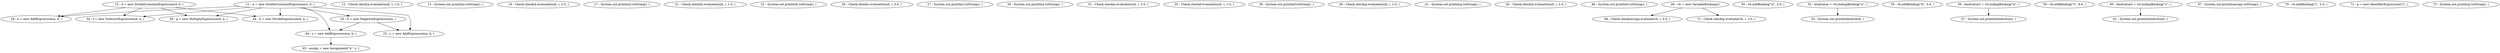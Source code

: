 digraph G {
"11 : a = new DoubleConstantExpression(1.0, )"
"11 : a = new DoubleConstantExpression(1.0, )" -> "34 : f = new SubtractExpression(d, a, )"
"11 : a = new DoubleConstantExpression(1.0, )" -> "39 : g = new MultiplyExpression(d, a, )"
"11 : a = new DoubleConstantExpression(1.0, )" -> "44 : h = new DivideExpression(d, a, )"
"11 : a = new DoubleConstantExpression(1.0, )" -> "20 : b = new NegationExpression(a, )"
"11 : a = new DoubleConstantExpression(1.0, )" -> "29 : e = new AddExpression(a, d, )"
"11 : a = new DoubleConstantExpression(1.0, )" -> "25 : c = new AddExpression(a, b, )"
"11 : a = new DoubleConstantExpression(1.0, )" -> "64 : z = new AddExpression(a, b, )"
"12 : Check.check(a.evaluate(null, ), 1.0, )"
"13 : System.out.println(a.toString(), )"
"15 : d = new DoubleConstantExpression(2.0, )"
"15 : d = new DoubleConstantExpression(2.0, )" -> "34 : f = new SubtractExpression(d, a, )"
"15 : d = new DoubleConstantExpression(2.0, )" -> "39 : g = new MultiplyExpression(d, a, )"
"15 : d = new DoubleConstantExpression(2.0, )" -> "44 : h = new DivideExpression(d, a, )"
"15 : d = new DoubleConstantExpression(2.0, )" -> "29 : e = new AddExpression(a, d, )"
"16 : Check.check(d.evaluate(null, ), 2.0, )"
"17 : System.out.println(d.toString(), )"
"20 : b = new NegationExpression(a, )"
"20 : b = new NegationExpression(a, )" -> "25 : c = new AddExpression(a, b, )"
"20 : b = new NegationExpression(a, )" -> "64 : z = new AddExpression(a, b, )"
"21 : Check.check(b.evaluate(null, ), 1.0, )"
"22 : System.out.println(b.toString(), )"
"25 : c = new AddExpression(a, b, )"
"26 : Check.check(c.evaluate(null, ), 0.0, )"
"27 : System.out.println(c.toString(), )"
"29 : e = new AddExpression(a, d, )"
"30 : System.out.println(e.toString(), )"
"31 : Check.check(e.evaluate(null, ), 3.0, )"
"34 : f = new SubtractExpression(d, a, )"
"35 : Check.check(f.evaluate(null, ), 1.0, )"
"36 : System.out.println(f.toString(), )"
"39 : g = new MultiplyExpression(d, a, )"
"40 : Check.check(g.evaluate(null, ), 2.0, )"
"41 : System.out.println(g.toString(), )"
"44 : h = new DivideExpression(d, a, )"
"45 : Check.check(h.evaluate(null, ), 2.0, )"
"46 : System.out.println(h.toString(), )"
"49 : vb = new VariableBindings()"
"49 : vb = new VariableBindings()" -> "66 : Check.check(assign.evaluate(vb, ), 0.0, )"
"49 : vb = new VariableBindings()" -> "72 : Check.check(p.evaluate(vb, ), 2.0, )"
"50 : vb.addBinding(\"a\", 2.0, )"
"52 : bindvalue = vb.lookupBinding(\"a\", )"
"52 : bindvalue = vb.lookupBinding(\"a\", )" -> "53 : System.out.println(bindvalue, )"
"53 : System.out.println(bindvalue, )"
"55 : vb.addBinding(\"b\", 5.0, )"
"56 : bindvalue2 = vb.lookupBinding(\"b\", )"
"56 : bindvalue2 = vb.lookupBinding(\"b\", )" -> "57 : System.out.println(bindvalue2, )"
"57 : System.out.println(bindvalue2, )"
"59 : vb.addBinding(\"c\", 6.0, )"
"60 : bindvalue3 = vb.lookupBinding(\"c\", )"
"60 : bindvalue3 = vb.lookupBinding(\"c\", )" -> "61 : System.out.println(bindvalue3, )"
"61 : System.out.println(bindvalue3, )"
"64 : z = new AddExpression(a, b, )"
"64 : z = new AddExpression(a, b, )" -> "65 : assign = new Assignment(\"a\", z, )"
"65 : assign = new Assignment(\"a\", z, )"
"66 : Check.check(assign.evaluate(vb, ), 0.0, )"
"67 : System.out.println(assign.toString(), )"
"70 : vb.addBinding(\"j\", 2.0, )"
"71 : p = new IdentifierExpression(\"j\", )"
"72 : Check.check(p.evaluate(vb, ), 2.0, )"
"73 : System.out.println(p.toString(), )"
}